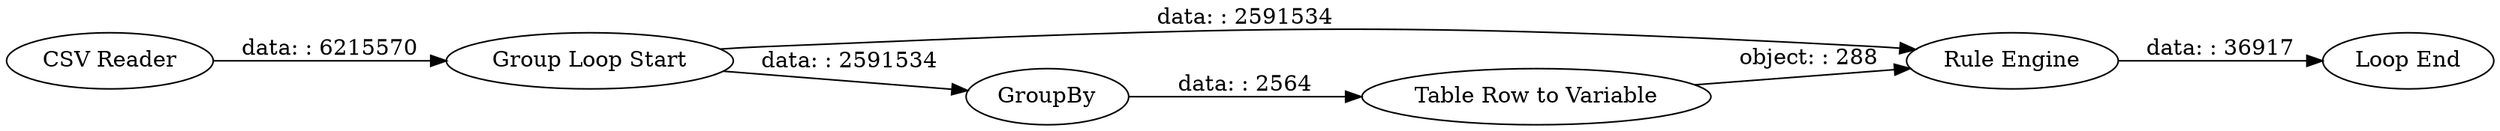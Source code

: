 digraph {
	"-7683017254566405997_6" [label="Rule Engine"]
	"-7683017254566405997_3" [label=GroupBy]
	"-7683017254566405997_1" [label="CSV Reader"]
	"-7683017254566405997_4" [label="Table Row to Variable"]
	"-7683017254566405997_2" [label="Group Loop Start"]
	"-7683017254566405997_5" [label="Loop End"]
	"-7683017254566405997_1" -> "-7683017254566405997_2" [label="data: : 6215570"]
	"-7683017254566405997_2" -> "-7683017254566405997_3" [label="data: : 2591534"]
	"-7683017254566405997_2" -> "-7683017254566405997_6" [label="data: : 2591534"]
	"-7683017254566405997_3" -> "-7683017254566405997_4" [label="data: : 2564"]
	"-7683017254566405997_4" -> "-7683017254566405997_6" [label="object: : 288"]
	"-7683017254566405997_6" -> "-7683017254566405997_5" [label="data: : 36917"]
	rankdir=LR
}
